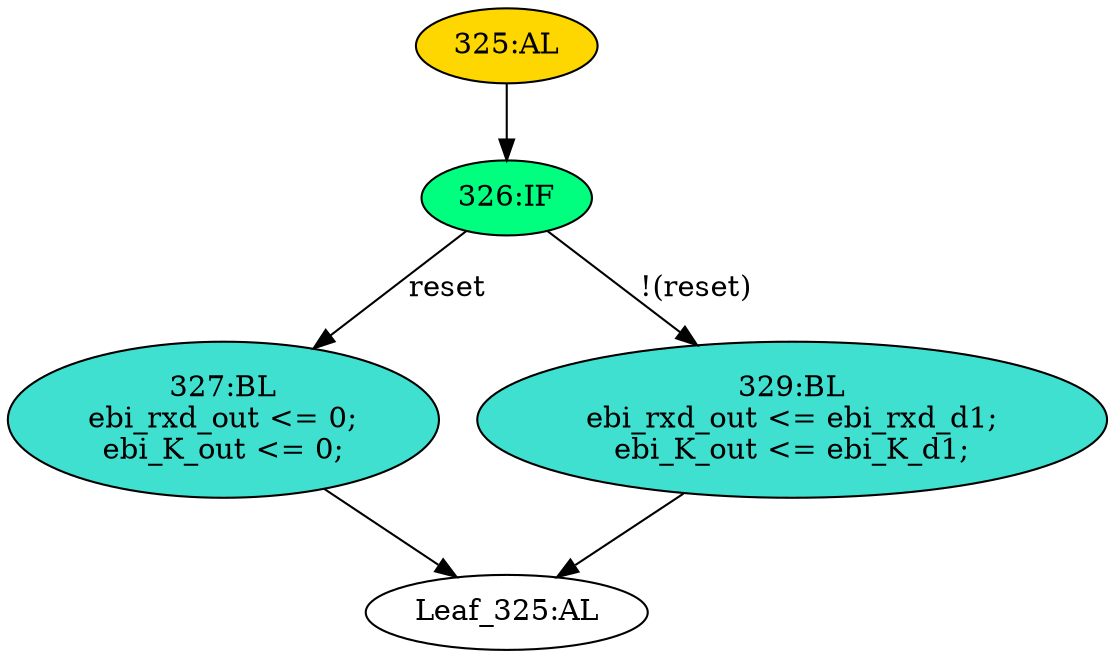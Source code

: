 strict digraph "" {
	node [label="\N"];
	"326:IF"	 [ast="<pyverilog.vparser.ast.IfStatement object at 0x7f273e61ba90>",
		fillcolor=springgreen,
		label="326:IF",
		statements="[]",
		style=filled,
		typ=IfStatement];
	"327:BL"	 [ast="<pyverilog.vparser.ast.Block object at 0x7f273e61b8d0>",
		fillcolor=turquoise,
		label="327:BL
ebi_rxd_out <= 0;
ebi_K_out <= 0;",
		statements="[<pyverilog.vparser.ast.NonblockingSubstitution object at 0x7f273e619b10>, <pyverilog.vparser.ast.NonblockingSubstitution object \
at 0x7f273e61b790>]",
		style=filled,
		typ=Block];
	"326:IF" -> "327:BL"	 [cond="['reset']",
		label=reset,
		lineno=326];
	"329:BL"	 [ast="<pyverilog.vparser.ast.Block object at 0x7f273e61bb10>",
		fillcolor=turquoise,
		label="329:BL
ebi_rxd_out <= ebi_rxd_d1;
ebi_K_out <= ebi_K_d1;",
		statements="[<pyverilog.vparser.ast.NonblockingSubstitution object at 0x7f273e61bb50>, <pyverilog.vparser.ast.NonblockingSubstitution object \
at 0x7f273e61bc90>]",
		style=filled,
		typ=Block];
	"326:IF" -> "329:BL"	 [cond="['reset']",
		label="!(reset)",
		lineno=326];
	"325:AL"	 [ast="<pyverilog.vparser.ast.Always object at 0x7f273e61b910>",
		clk_sens=True,
		fillcolor=gold,
		label="325:AL",
		sens="['ck', 'reset']",
		statements="[]",
		style=filled,
		typ=Always,
		use_var="['reset', 'ebi_rxd_d1', 'ebi_K_d1']"];
	"325:AL" -> "326:IF"	 [cond="[]",
		lineno=None];
	"Leaf_325:AL"	 [def_var="['ebi_K_out', 'ebi_rxd_out']",
		label="Leaf_325:AL"];
	"327:BL" -> "Leaf_325:AL"	 [cond="[]",
		lineno=None];
	"329:BL" -> "Leaf_325:AL"	 [cond="[]",
		lineno=None];
}
